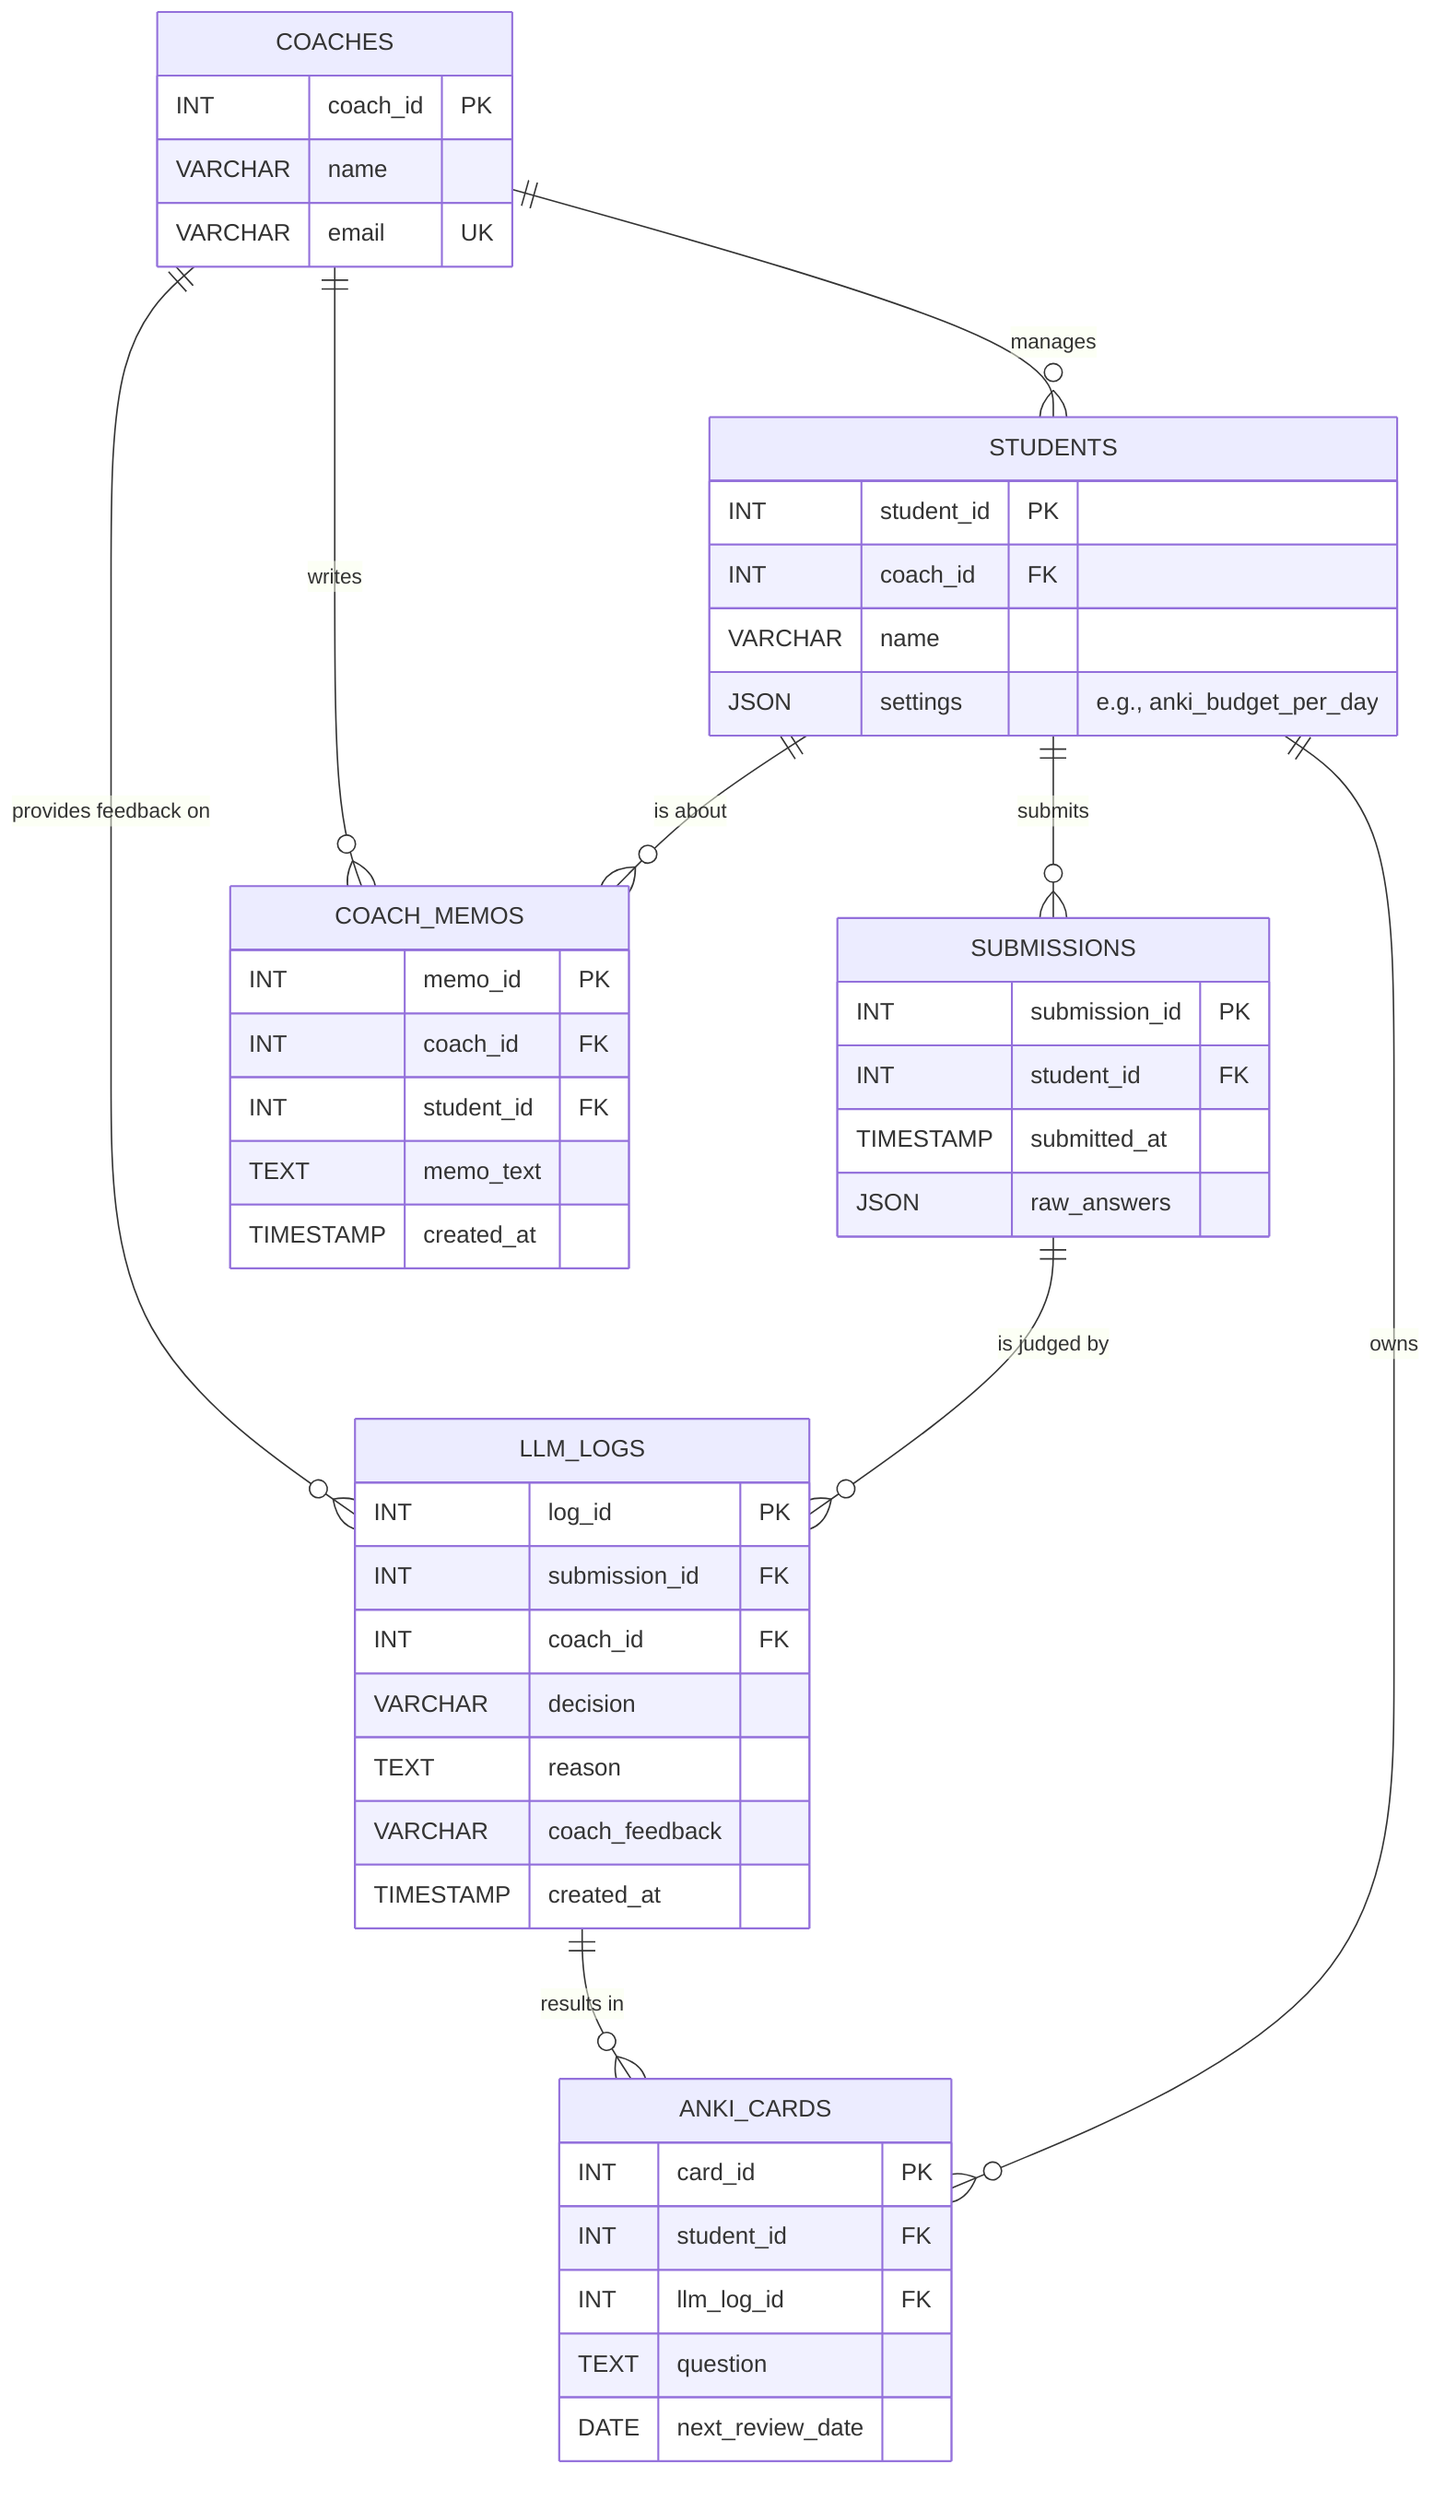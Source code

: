 erDiagram
    COACHES {
        INT coach_id PK
        VARCHAR name
        VARCHAR email UK
    }

    STUDENTS {
        INT student_id PK
        INT coach_id FK
        VARCHAR name
        JSON settings "e.g., anki_budget_per_day"
    }

    SUBMISSIONS {
        INT submission_id PK
        INT student_id FK
        TIMESTAMP submitted_at
        JSON raw_answers
    }

    COACH_MEMOS {
        INT memo_id PK
        INT coach_id FK
        INT student_id FK
        TEXT memo_text
        TIMESTAMP created_at
    }

    LLM_LOGS {
        INT log_id PK
        INT submission_id FK
        INT coach_id FK
        VARCHAR decision
        TEXT reason
        VARCHAR coach_feedback
        TIMESTAMP created_at
    }

    ANKI_CARDS {
        INT card_id PK
        INT student_id FK
        INT llm_log_id FK
        TEXT question
        DATE next_review_date
    }

    COACHES ||--o{ STUDENTS : "manages"
    STUDENTS ||--o{ SUBMISSIONS : "submits"
    STUDENTS ||--o{ ANKI_CARDS : "owns"
    STUDENTS ||--o{ COACH_MEMOS : "is about"
    COACHES ||--o{ COACH_MEMOS : "writes"
    SUBMISSIONS ||--o{ LLM_LOGS : "is judged by"
    LLM_LOGS ||--o{ ANKI_CARDS : "results in"
    COACHES ||--o{ LLM_LOGS : "provides feedback on"